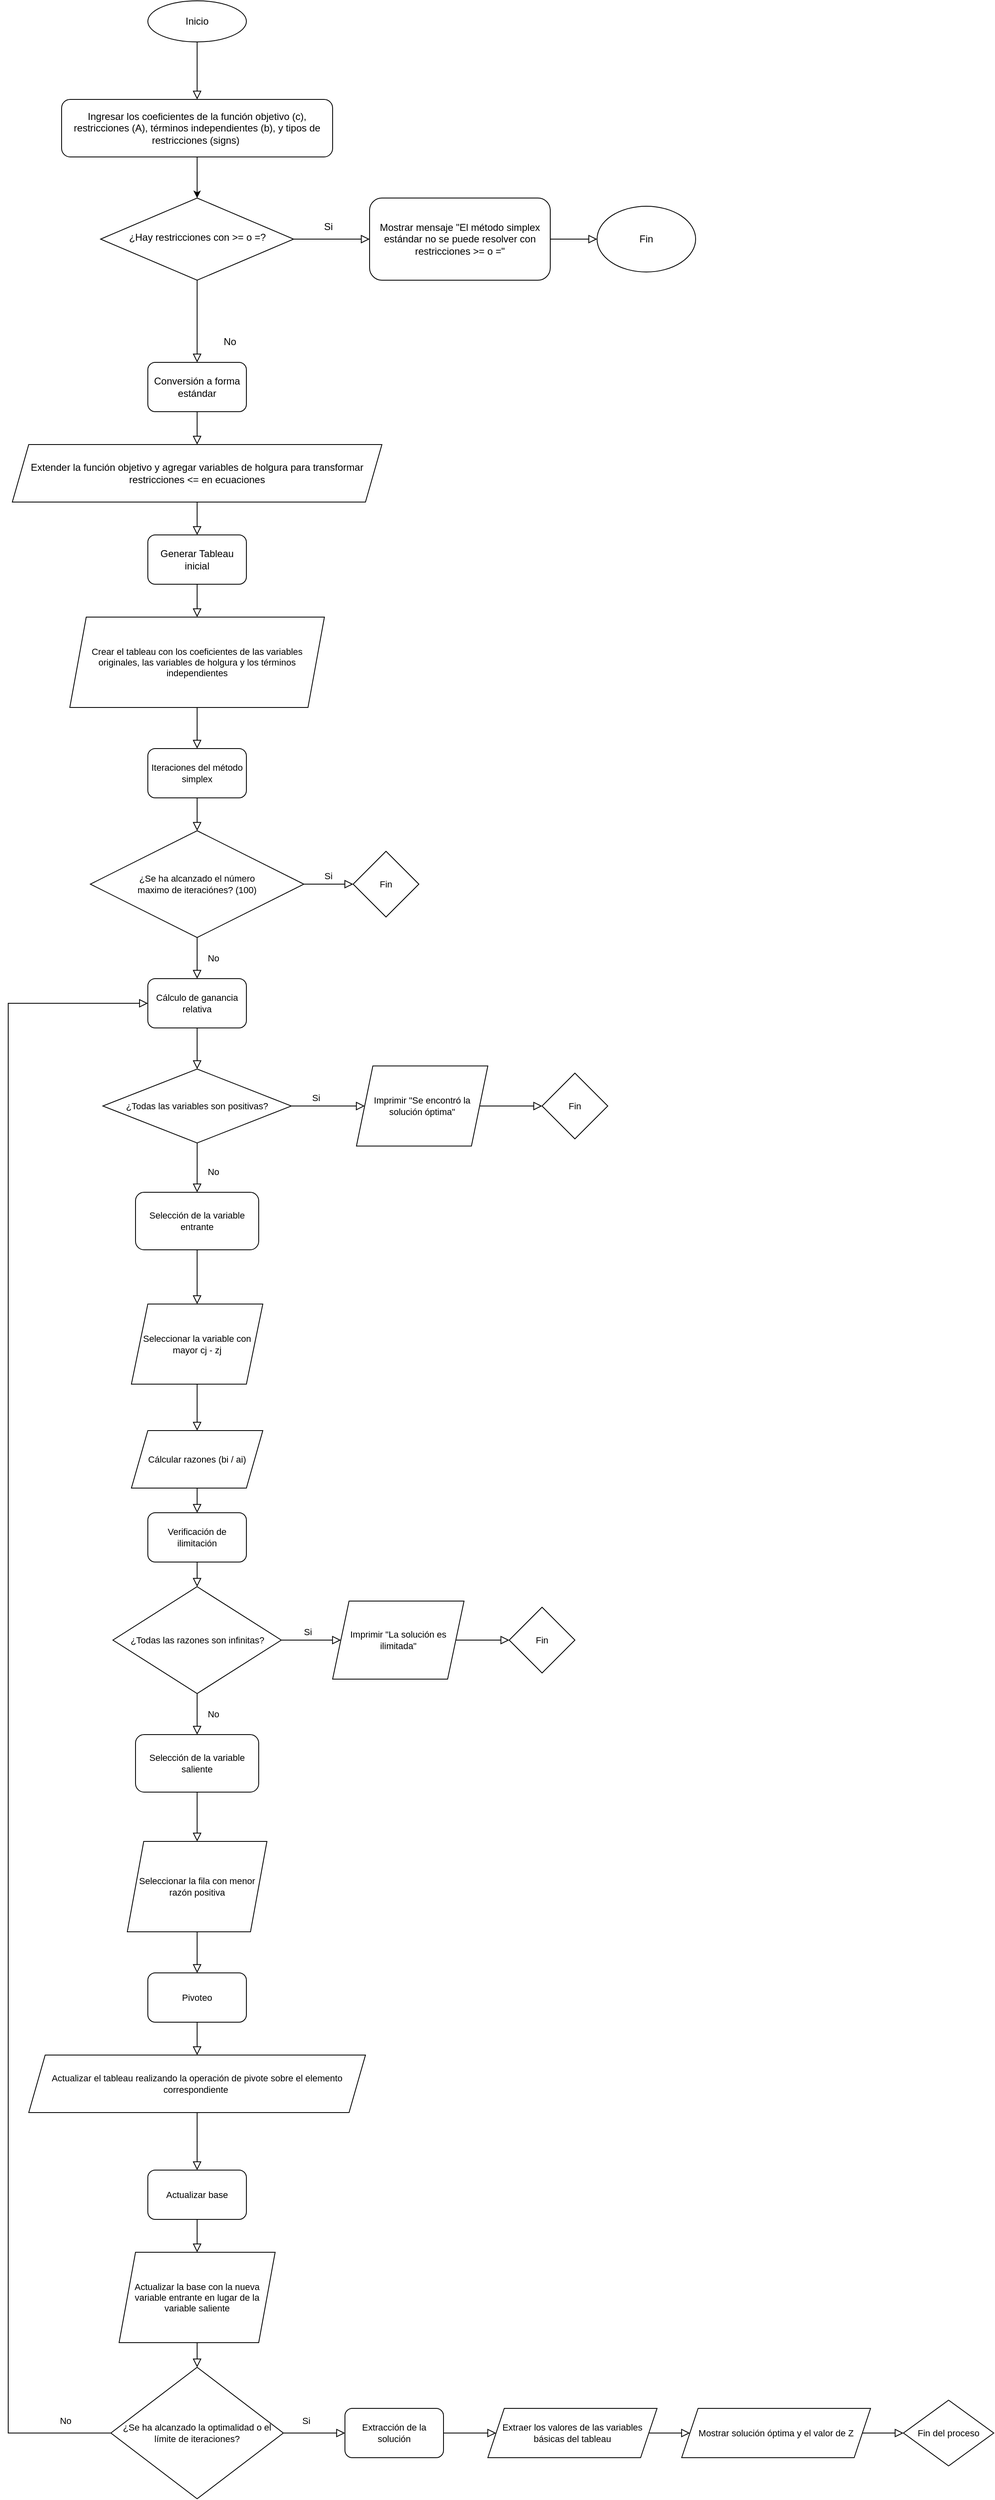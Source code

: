 <mxfile version="24.7.16">
  <diagram id="C5RBs43oDa-KdzZeNtuy" name="Page-1">
    <mxGraphModel dx="1504" dy="1108" grid="1" gridSize="10" guides="1" tooltips="1" connect="1" arrows="1" fold="1" page="1" pageScale="1" pageWidth="827" pageHeight="1169" math="0" shadow="0">
      <root>
        <mxCell id="WIyWlLk6GJQsqaUBKTNV-0" />
        <mxCell id="WIyWlLk6GJQsqaUBKTNV-1" parent="WIyWlLk6GJQsqaUBKTNV-0" />
        <mxCell id="WIyWlLk6GJQsqaUBKTNV-2" value="" style="rounded=0;html=1;jettySize=auto;orthogonalLoop=1;fontSize=11;endArrow=block;endFill=0;endSize=8;strokeWidth=1;shadow=0;labelBackgroundColor=none;edgeStyle=orthogonalEdgeStyle;exitX=0.5;exitY=1;exitDx=0;exitDy=0;" parent="WIyWlLk6GJQsqaUBKTNV-1" source="8oeeknY7nhdR1By7YojH-1" target="WIyWlLk6GJQsqaUBKTNV-7" edge="1">
          <mxGeometry relative="1" as="geometry">
            <mxPoint x="350" y="40" as="sourcePoint" />
            <mxPoint x="350" y="190.0" as="targetPoint" />
          </mxGeometry>
        </mxCell>
        <mxCell id="8oeeknY7nhdR1By7YojH-6" style="edgeStyle=orthogonalEdgeStyle;rounded=0;orthogonalLoop=1;jettySize=auto;html=1;entryX=0.5;entryY=0;entryDx=0;entryDy=0;shadow=0;strokeColor=default;strokeWidth=1;align=center;verticalAlign=middle;fontFamily=Helvetica;fontSize=11;fontColor=default;labelBackgroundColor=none;endArrow=block;endFill=0;endSize=8;" edge="1" parent="WIyWlLk6GJQsqaUBKTNV-1" source="WIyWlLk6GJQsqaUBKTNV-6" target="8oeeknY7nhdR1By7YojH-5">
          <mxGeometry relative="1" as="geometry" />
        </mxCell>
        <mxCell id="8oeeknY7nhdR1By7YojH-8" style="edgeStyle=orthogonalEdgeStyle;rounded=0;orthogonalLoop=1;jettySize=auto;html=1;entryX=0;entryY=0.5;entryDx=0;entryDy=0;shadow=0;strokeColor=default;strokeWidth=1;align=center;verticalAlign=middle;fontFamily=Helvetica;fontSize=11;fontColor=default;labelBackgroundColor=none;endArrow=block;endFill=0;endSize=8;" edge="1" parent="WIyWlLk6GJQsqaUBKTNV-1" source="WIyWlLk6GJQsqaUBKTNV-6" target="8oeeknY7nhdR1By7YojH-7">
          <mxGeometry relative="1" as="geometry" />
        </mxCell>
        <mxCell id="WIyWlLk6GJQsqaUBKTNV-6" value="¿Hay restricciones con &amp;gt;= o =?" style="rhombus;whiteSpace=wrap;html=1;shadow=0;fontFamily=Helvetica;fontSize=12;align=center;strokeWidth=1;spacing=6;spacingTop=-4;" parent="WIyWlLk6GJQsqaUBKTNV-1" vertex="1">
          <mxGeometry x="102.5" y="310" width="235" height="100" as="geometry" />
        </mxCell>
        <mxCell id="8oeeknY7nhdR1By7YojH-4" style="edgeStyle=orthogonalEdgeStyle;rounded=0;orthogonalLoop=1;jettySize=auto;html=1;entryX=0.5;entryY=0;entryDx=0;entryDy=0;" edge="1" parent="WIyWlLk6GJQsqaUBKTNV-1" source="WIyWlLk6GJQsqaUBKTNV-7" target="WIyWlLk6GJQsqaUBKTNV-6">
          <mxGeometry relative="1" as="geometry" />
        </mxCell>
        <mxCell id="WIyWlLk6GJQsqaUBKTNV-7" value="Ingresar los coeficientes de la función objetivo (c), restricciones (A), términos independientes (b), y tipos de restricciones (signs)&amp;nbsp;" style="rounded=1;whiteSpace=wrap;html=1;fontSize=12;glass=0;strokeWidth=1;shadow=0;" parent="WIyWlLk6GJQsqaUBKTNV-1" vertex="1">
          <mxGeometry x="55" y="190" width="330" height="70" as="geometry" />
        </mxCell>
        <mxCell id="8oeeknY7nhdR1By7YojH-1" value="Inicio" style="ellipse;whiteSpace=wrap;html=1;" vertex="1" parent="WIyWlLk6GJQsqaUBKTNV-1">
          <mxGeometry x="160" y="70" width="120" height="50" as="geometry" />
        </mxCell>
        <mxCell id="8oeeknY7nhdR1By7YojH-15" style="edgeStyle=orthogonalEdgeStyle;rounded=0;orthogonalLoop=1;jettySize=auto;html=1;shadow=0;strokeColor=default;strokeWidth=1;align=center;verticalAlign=middle;fontFamily=Helvetica;fontSize=11;fontColor=default;labelBackgroundColor=none;endArrow=block;endFill=0;endSize=8;" edge="1" parent="WIyWlLk6GJQsqaUBKTNV-1" source="8oeeknY7nhdR1By7YojH-5" target="8oeeknY7nhdR1By7YojH-16">
          <mxGeometry relative="1" as="geometry">
            <mxPoint x="220" y="640" as="targetPoint" />
          </mxGeometry>
        </mxCell>
        <mxCell id="8oeeknY7nhdR1By7YojH-5" value="Conversión a forma estándar" style="rounded=1;whiteSpace=wrap;html=1;" vertex="1" parent="WIyWlLk6GJQsqaUBKTNV-1">
          <mxGeometry x="160" y="510" width="120" height="60" as="geometry" />
        </mxCell>
        <mxCell id="8oeeknY7nhdR1By7YojH-11" style="edgeStyle=orthogonalEdgeStyle;rounded=0;orthogonalLoop=1;jettySize=auto;html=1;shadow=0;strokeColor=default;strokeWidth=1;align=center;verticalAlign=middle;fontFamily=Helvetica;fontSize=11;fontColor=default;labelBackgroundColor=none;endArrow=block;endFill=0;endSize=8;" edge="1" parent="WIyWlLk6GJQsqaUBKTNV-1" source="8oeeknY7nhdR1By7YojH-7" target="8oeeknY7nhdR1By7YojH-13">
          <mxGeometry relative="1" as="geometry">
            <mxPoint x="730.0" y="360" as="targetPoint" />
          </mxGeometry>
        </mxCell>
        <mxCell id="8oeeknY7nhdR1By7YojH-7" value="Mostrar mensaje &quot;El método simplex estándar no se puede resolver con restricciones &amp;gt;= o =&quot;" style="rounded=1;whiteSpace=wrap;html=1;" vertex="1" parent="WIyWlLk6GJQsqaUBKTNV-1">
          <mxGeometry x="430" y="310" width="220" height="100" as="geometry" />
        </mxCell>
        <mxCell id="8oeeknY7nhdR1By7YojH-9" value="Si" style="text;html=1;align=center;verticalAlign=middle;whiteSpace=wrap;rounded=0;" vertex="1" parent="WIyWlLk6GJQsqaUBKTNV-1">
          <mxGeometry x="350" y="330" width="60" height="30" as="geometry" />
        </mxCell>
        <mxCell id="8oeeknY7nhdR1By7YojH-10" value="No" style="text;html=1;align=center;verticalAlign=middle;whiteSpace=wrap;rounded=0;" vertex="1" parent="WIyWlLk6GJQsqaUBKTNV-1">
          <mxGeometry x="230" y="470" width="60" height="30" as="geometry" />
        </mxCell>
        <mxCell id="8oeeknY7nhdR1By7YojH-13" value="Fin" style="ellipse;whiteSpace=wrap;html=1;" vertex="1" parent="WIyWlLk6GJQsqaUBKTNV-1">
          <mxGeometry x="707.0" y="320" width="120" height="80" as="geometry" />
        </mxCell>
        <mxCell id="8oeeknY7nhdR1By7YojH-17" style="edgeStyle=orthogonalEdgeStyle;rounded=0;orthogonalLoop=1;jettySize=auto;html=1;shadow=0;strokeColor=default;strokeWidth=1;align=center;verticalAlign=middle;fontFamily=Helvetica;fontSize=11;fontColor=default;labelBackgroundColor=none;endArrow=block;endFill=0;endSize=8;" edge="1" parent="WIyWlLk6GJQsqaUBKTNV-1" source="8oeeknY7nhdR1By7YojH-16" target="8oeeknY7nhdR1By7YojH-18">
          <mxGeometry relative="1" as="geometry">
            <mxPoint x="220" y="740" as="targetPoint" />
          </mxGeometry>
        </mxCell>
        <mxCell id="8oeeknY7nhdR1By7YojH-16" value="Extender la función objetivo y agregar variables de holgura para transformar restricciones &amp;lt;= en ecuaciones" style="shape=parallelogram;perimeter=parallelogramPerimeter;whiteSpace=wrap;html=1;fixedSize=1;" vertex="1" parent="WIyWlLk6GJQsqaUBKTNV-1">
          <mxGeometry x="-5" y="610" width="450" height="70" as="geometry" />
        </mxCell>
        <mxCell id="8oeeknY7nhdR1By7YojH-19" style="edgeStyle=orthogonalEdgeStyle;rounded=0;orthogonalLoop=1;jettySize=auto;html=1;shadow=0;strokeColor=default;strokeWidth=1;align=center;verticalAlign=middle;fontFamily=Helvetica;fontSize=11;fontColor=default;labelBackgroundColor=none;endArrow=block;endFill=0;endSize=8;" edge="1" parent="WIyWlLk6GJQsqaUBKTNV-1" source="8oeeknY7nhdR1By7YojH-18" target="8oeeknY7nhdR1By7YojH-20">
          <mxGeometry relative="1" as="geometry">
            <mxPoint x="220" y="830" as="targetPoint" />
          </mxGeometry>
        </mxCell>
        <mxCell id="8oeeknY7nhdR1By7YojH-18" value="Generar Tableau inicial" style="rounded=1;whiteSpace=wrap;html=1;" vertex="1" parent="WIyWlLk6GJQsqaUBKTNV-1">
          <mxGeometry x="160" y="720" width="120" height="60" as="geometry" />
        </mxCell>
        <mxCell id="8oeeknY7nhdR1By7YojH-21" style="edgeStyle=orthogonalEdgeStyle;shape=connector;rounded=0;orthogonalLoop=1;jettySize=auto;html=1;shadow=0;strokeColor=default;strokeWidth=1;align=center;verticalAlign=middle;fontFamily=Helvetica;fontSize=11;fontColor=default;labelBackgroundColor=none;endArrow=block;endFill=0;endSize=8;" edge="1" parent="WIyWlLk6GJQsqaUBKTNV-1" source="8oeeknY7nhdR1By7YojH-20" target="8oeeknY7nhdR1By7YojH-22">
          <mxGeometry relative="1" as="geometry">
            <mxPoint x="220" y="1010" as="targetPoint" />
          </mxGeometry>
        </mxCell>
        <mxCell id="8oeeknY7nhdR1By7YojH-20" value="Crear el tableau con los coeficientes de las variables originales, las variables de holgura y los términos independientes" style="shape=parallelogram;perimeter=parallelogramPerimeter;whiteSpace=wrap;html=1;fixedSize=1;fontFamily=Helvetica;fontSize=11;fontColor=default;labelBackgroundColor=none;" vertex="1" parent="WIyWlLk6GJQsqaUBKTNV-1">
          <mxGeometry x="65" y="820" width="310" height="110" as="geometry" />
        </mxCell>
        <mxCell id="8oeeknY7nhdR1By7YojH-23" style="edgeStyle=orthogonalEdgeStyle;shape=connector;rounded=0;orthogonalLoop=1;jettySize=auto;html=1;shadow=0;strokeColor=default;strokeWidth=1;align=center;verticalAlign=middle;fontFamily=Helvetica;fontSize=11;fontColor=default;labelBackgroundColor=none;endArrow=block;endFill=0;endSize=8;" edge="1" parent="WIyWlLk6GJQsqaUBKTNV-1" source="8oeeknY7nhdR1By7YojH-22" target="8oeeknY7nhdR1By7YojH-24">
          <mxGeometry relative="1" as="geometry">
            <mxPoint x="220" y="1120" as="targetPoint" />
          </mxGeometry>
        </mxCell>
        <mxCell id="8oeeknY7nhdR1By7YojH-22" value="Iteraciones del método simplex" style="rounded=1;whiteSpace=wrap;html=1;fontFamily=Helvetica;fontSize=11;fontColor=default;labelBackgroundColor=none;" vertex="1" parent="WIyWlLk6GJQsqaUBKTNV-1">
          <mxGeometry x="160" y="980" width="120" height="60" as="geometry" />
        </mxCell>
        <mxCell id="8oeeknY7nhdR1By7YojH-25" style="edgeStyle=orthogonalEdgeStyle;shape=connector;rounded=0;orthogonalLoop=1;jettySize=auto;html=1;shadow=0;strokeColor=default;strokeWidth=1;align=center;verticalAlign=middle;fontFamily=Helvetica;fontSize=11;fontColor=default;labelBackgroundColor=none;endArrow=block;endFill=0;endSize=8;" edge="1" parent="WIyWlLk6GJQsqaUBKTNV-1" source="8oeeknY7nhdR1By7YojH-24" target="8oeeknY7nhdR1By7YojH-27">
          <mxGeometry relative="1" as="geometry">
            <mxPoint x="450" y="1145" as="targetPoint" />
          </mxGeometry>
        </mxCell>
        <mxCell id="8oeeknY7nhdR1By7YojH-29" style="edgeStyle=orthogonalEdgeStyle;shape=connector;rounded=0;orthogonalLoop=1;jettySize=auto;html=1;shadow=0;strokeColor=default;strokeWidth=1;align=center;verticalAlign=middle;fontFamily=Helvetica;fontSize=11;fontColor=default;labelBackgroundColor=none;endArrow=block;endFill=0;endSize=8;" edge="1" parent="WIyWlLk6GJQsqaUBKTNV-1" source="8oeeknY7nhdR1By7YojH-24" target="8oeeknY7nhdR1By7YojH-30">
          <mxGeometry relative="1" as="geometry">
            <mxPoint x="220" y="1290" as="targetPoint" />
          </mxGeometry>
        </mxCell>
        <mxCell id="8oeeknY7nhdR1By7YojH-24" value="¿Se ha alcanzado el número maximo&lt;span style=&quot;white-space: pre;&quot;&gt;&amp;nbsp;de iteraciónes? (100)&lt;/span&gt;" style="rhombus;whiteSpace=wrap;html=1;fontFamily=Helvetica;fontSize=11;fontColor=default;labelBackgroundColor=none;" vertex="1" parent="WIyWlLk6GJQsqaUBKTNV-1">
          <mxGeometry x="90" y="1080" width="260" height="130" as="geometry" />
        </mxCell>
        <mxCell id="8oeeknY7nhdR1By7YojH-27" value="Fin" style="rhombus;whiteSpace=wrap;html=1;fontFamily=Helvetica;fontSize=11;fontColor=default;labelBackgroundColor=none;" vertex="1" parent="WIyWlLk6GJQsqaUBKTNV-1">
          <mxGeometry x="410" y="1105" width="80" height="80" as="geometry" />
        </mxCell>
        <mxCell id="8oeeknY7nhdR1By7YojH-28" value="Si" style="text;html=1;align=center;verticalAlign=middle;whiteSpace=wrap;rounded=0;fontFamily=Helvetica;fontSize=11;fontColor=default;labelBackgroundColor=none;" vertex="1" parent="WIyWlLk6GJQsqaUBKTNV-1">
          <mxGeometry x="350" y="1120" width="60" height="30" as="geometry" />
        </mxCell>
        <mxCell id="8oeeknY7nhdR1By7YojH-32" style="edgeStyle=orthogonalEdgeStyle;shape=connector;rounded=0;orthogonalLoop=1;jettySize=auto;html=1;exitX=0.5;exitY=1;exitDx=0;exitDy=0;shadow=0;strokeColor=default;strokeWidth=1;align=center;verticalAlign=middle;fontFamily=Helvetica;fontSize=11;fontColor=default;labelBackgroundColor=none;endArrow=block;endFill=0;endSize=8;" edge="1" parent="WIyWlLk6GJQsqaUBKTNV-1" source="8oeeknY7nhdR1By7YojH-30" target="8oeeknY7nhdR1By7YojH-33">
          <mxGeometry relative="1" as="geometry">
            <mxPoint x="220.5" y="1390" as="targetPoint" />
          </mxGeometry>
        </mxCell>
        <mxCell id="8oeeknY7nhdR1By7YojH-30" value="Cálculo de ganancia relativa" style="rounded=1;whiteSpace=wrap;html=1;fontFamily=Helvetica;fontSize=11;fontColor=default;labelBackgroundColor=none;" vertex="1" parent="WIyWlLk6GJQsqaUBKTNV-1">
          <mxGeometry x="160" y="1260" width="120" height="60" as="geometry" />
        </mxCell>
        <mxCell id="8oeeknY7nhdR1By7YojH-31" value="No" style="text;html=1;align=center;verticalAlign=middle;whiteSpace=wrap;rounded=0;fontFamily=Helvetica;fontSize=11;fontColor=default;labelBackgroundColor=none;" vertex="1" parent="WIyWlLk6GJQsqaUBKTNV-1">
          <mxGeometry x="210" y="1220" width="60" height="30" as="geometry" />
        </mxCell>
        <mxCell id="8oeeknY7nhdR1By7YojH-34" style="edgeStyle=orthogonalEdgeStyle;shape=connector;rounded=0;orthogonalLoop=1;jettySize=auto;html=1;shadow=0;strokeColor=default;strokeWidth=1;align=center;verticalAlign=middle;fontFamily=Helvetica;fontSize=11;fontColor=default;labelBackgroundColor=none;endArrow=block;endFill=0;endSize=8;" edge="1" parent="WIyWlLk6GJQsqaUBKTNV-1" source="8oeeknY7nhdR1By7YojH-33" target="8oeeknY7nhdR1By7YojH-38">
          <mxGeometry relative="1" as="geometry">
            <mxPoint x="410" y="1415" as="targetPoint" />
          </mxGeometry>
        </mxCell>
        <mxCell id="8oeeknY7nhdR1By7YojH-35" style="edgeStyle=orthogonalEdgeStyle;shape=connector;rounded=0;orthogonalLoop=1;jettySize=auto;html=1;shadow=0;strokeColor=default;strokeWidth=1;align=center;verticalAlign=middle;fontFamily=Helvetica;fontSize=11;fontColor=default;labelBackgroundColor=none;endArrow=block;endFill=0;endSize=8;" edge="1" parent="WIyWlLk6GJQsqaUBKTNV-1" source="8oeeknY7nhdR1By7YojH-33" target="8oeeknY7nhdR1By7YojH-42">
          <mxGeometry relative="1" as="geometry">
            <mxPoint x="220.0" y="1530" as="targetPoint" />
          </mxGeometry>
        </mxCell>
        <mxCell id="8oeeknY7nhdR1By7YojH-33" value="¿Todas las variables son positivas?" style="rhombus;whiteSpace=wrap;html=1;fontFamily=Helvetica;fontSize=11;fontColor=default;labelBackgroundColor=none;" vertex="1" parent="WIyWlLk6GJQsqaUBKTNV-1">
          <mxGeometry x="105.25" y="1370" width="229.5" height="90" as="geometry" />
        </mxCell>
        <mxCell id="8oeeknY7nhdR1By7YojH-36" value="Si" style="text;html=1;align=center;verticalAlign=middle;whiteSpace=wrap;rounded=0;fontFamily=Helvetica;fontSize=11;fontColor=default;labelBackgroundColor=none;" vertex="1" parent="WIyWlLk6GJQsqaUBKTNV-1">
          <mxGeometry x="334.75" y="1390" width="60" height="30" as="geometry" />
        </mxCell>
        <mxCell id="8oeeknY7nhdR1By7YojH-37" value="No" style="text;html=1;align=center;verticalAlign=middle;whiteSpace=wrap;rounded=0;fontFamily=Helvetica;fontSize=11;fontColor=default;labelBackgroundColor=none;" vertex="1" parent="WIyWlLk6GJQsqaUBKTNV-1">
          <mxGeometry x="210" y="1480" width="60" height="30" as="geometry" />
        </mxCell>
        <mxCell id="8oeeknY7nhdR1By7YojH-39" style="edgeStyle=orthogonalEdgeStyle;shape=connector;rounded=0;orthogonalLoop=1;jettySize=auto;html=1;shadow=0;strokeColor=default;strokeWidth=1;align=center;verticalAlign=middle;fontFamily=Helvetica;fontSize=11;fontColor=default;labelBackgroundColor=none;endArrow=block;endFill=0;endSize=8;entryX=0;entryY=0.5;entryDx=0;entryDy=0;" edge="1" parent="WIyWlLk6GJQsqaUBKTNV-1" source="8oeeknY7nhdR1By7YojH-38" target="8oeeknY7nhdR1By7YojH-40">
          <mxGeometry relative="1" as="geometry">
            <mxPoint x="640" y="1415" as="targetPoint" />
          </mxGeometry>
        </mxCell>
        <mxCell id="8oeeknY7nhdR1By7YojH-38" value="Imprimir &quot;Se encontró la solución óptima&quot;" style="shape=parallelogram;perimeter=parallelogramPerimeter;whiteSpace=wrap;html=1;fixedSize=1;fontFamily=Helvetica;fontSize=11;fontColor=default;labelBackgroundColor=none;" vertex="1" parent="WIyWlLk6GJQsqaUBKTNV-1">
          <mxGeometry x="414" y="1366.25" width="160" height="97.5" as="geometry" />
        </mxCell>
        <mxCell id="8oeeknY7nhdR1By7YojH-40" value="Fin" style="rhombus;whiteSpace=wrap;html=1;fontFamily=Helvetica;fontSize=11;fontColor=default;labelBackgroundColor=none;" vertex="1" parent="WIyWlLk6GJQsqaUBKTNV-1">
          <mxGeometry x="640" y="1375" width="80" height="80" as="geometry" />
        </mxCell>
        <mxCell id="8oeeknY7nhdR1By7YojH-44" style="edgeStyle=orthogonalEdgeStyle;shape=connector;rounded=0;orthogonalLoop=1;jettySize=auto;html=1;shadow=0;strokeColor=default;strokeWidth=1;align=center;verticalAlign=middle;fontFamily=Helvetica;fontSize=11;fontColor=default;labelBackgroundColor=none;endArrow=block;endFill=0;endSize=8;" edge="1" parent="WIyWlLk6GJQsqaUBKTNV-1" source="8oeeknY7nhdR1By7YojH-42" target="8oeeknY7nhdR1By7YojH-43">
          <mxGeometry relative="1" as="geometry" />
        </mxCell>
        <mxCell id="8oeeknY7nhdR1By7YojH-42" value="Selección de la variable entrante" style="rounded=1;whiteSpace=wrap;html=1;fontFamily=Helvetica;fontSize=11;fontColor=default;labelBackgroundColor=none;" vertex="1" parent="WIyWlLk6GJQsqaUBKTNV-1">
          <mxGeometry x="145" y="1520" width="150" height="70" as="geometry" />
        </mxCell>
        <mxCell id="8oeeknY7nhdR1By7YojH-45" style="edgeStyle=orthogonalEdgeStyle;shape=connector;rounded=0;orthogonalLoop=1;jettySize=auto;html=1;shadow=0;strokeColor=default;strokeWidth=1;align=center;verticalAlign=middle;fontFamily=Helvetica;fontSize=11;fontColor=default;labelBackgroundColor=none;endArrow=block;endFill=0;endSize=8;entryX=0.5;entryY=0;entryDx=0;entryDy=0;" edge="1" parent="WIyWlLk6GJQsqaUBKTNV-1" source="8oeeknY7nhdR1By7YojH-43" target="8oeeknY7nhdR1By7YojH-46">
          <mxGeometry relative="1" as="geometry">
            <mxPoint x="220" y="1840" as="targetPoint" />
          </mxGeometry>
        </mxCell>
        <mxCell id="8oeeknY7nhdR1By7YojH-43" value="Seleccionar la variable con mayor cj - zj" style="shape=parallelogram;perimeter=parallelogramPerimeter;whiteSpace=wrap;html=1;fixedSize=1;fontFamily=Helvetica;fontSize=11;fontColor=default;labelBackgroundColor=none;" vertex="1" parent="WIyWlLk6GJQsqaUBKTNV-1">
          <mxGeometry x="140" y="1656" width="160" height="97.5" as="geometry" />
        </mxCell>
        <mxCell id="8oeeknY7nhdR1By7YojH-47" style="edgeStyle=orthogonalEdgeStyle;shape=connector;rounded=0;orthogonalLoop=1;jettySize=auto;html=1;shadow=0;strokeColor=default;strokeWidth=1;align=center;verticalAlign=middle;fontFamily=Helvetica;fontSize=11;fontColor=default;labelBackgroundColor=none;endArrow=block;endFill=0;endSize=8;" edge="1" parent="WIyWlLk6GJQsqaUBKTNV-1" source="8oeeknY7nhdR1By7YojH-46" target="8oeeknY7nhdR1By7YojH-49">
          <mxGeometry relative="1" as="geometry">
            <mxPoint x="220" y="1940" as="targetPoint" />
          </mxGeometry>
        </mxCell>
        <mxCell id="8oeeknY7nhdR1By7YojH-46" value="Cálcular razones (bi / ai)" style="shape=parallelogram;perimeter=parallelogramPerimeter;whiteSpace=wrap;html=1;fixedSize=1;fontFamily=Helvetica;fontSize=11;fontColor=default;labelBackgroundColor=none;" vertex="1" parent="WIyWlLk6GJQsqaUBKTNV-1">
          <mxGeometry x="140" y="1810" width="160" height="70" as="geometry" />
        </mxCell>
        <mxCell id="8oeeknY7nhdR1By7YojH-50" style="edgeStyle=orthogonalEdgeStyle;shape=connector;rounded=0;orthogonalLoop=1;jettySize=auto;html=1;shadow=0;strokeColor=default;strokeWidth=1;align=center;verticalAlign=middle;fontFamily=Helvetica;fontSize=11;fontColor=default;labelBackgroundColor=none;endArrow=block;endFill=0;endSize=8;" edge="1" parent="WIyWlLk6GJQsqaUBKTNV-1" source="8oeeknY7nhdR1By7YojH-49" target="8oeeknY7nhdR1By7YojH-51">
          <mxGeometry relative="1" as="geometry">
            <mxPoint x="220" y="2030" as="targetPoint" />
          </mxGeometry>
        </mxCell>
        <mxCell id="8oeeknY7nhdR1By7YojH-49" value="Verificación de ilimitación" style="rounded=1;whiteSpace=wrap;html=1;fontFamily=Helvetica;fontSize=11;fontColor=default;labelBackgroundColor=none;" vertex="1" parent="WIyWlLk6GJQsqaUBKTNV-1">
          <mxGeometry x="160" y="1910" width="120" height="60" as="geometry" />
        </mxCell>
        <mxCell id="8oeeknY7nhdR1By7YojH-52" style="edgeStyle=orthogonalEdgeStyle;shape=connector;rounded=0;orthogonalLoop=1;jettySize=auto;html=1;shadow=0;strokeColor=default;strokeWidth=1;align=center;verticalAlign=middle;fontFamily=Helvetica;fontSize=11;fontColor=default;labelBackgroundColor=none;endArrow=block;endFill=0;endSize=8;entryX=0;entryY=0.5;entryDx=0;entryDy=0;" edge="1" parent="WIyWlLk6GJQsqaUBKTNV-1" source="8oeeknY7nhdR1By7YojH-51" target="8oeeknY7nhdR1By7YojH-56">
          <mxGeometry relative="1" as="geometry">
            <mxPoint x="400" y="2065" as="targetPoint" />
          </mxGeometry>
        </mxCell>
        <mxCell id="8oeeknY7nhdR1By7YojH-53" style="edgeStyle=orthogonalEdgeStyle;shape=connector;rounded=0;orthogonalLoop=1;jettySize=auto;html=1;shadow=0;strokeColor=default;strokeWidth=1;align=center;verticalAlign=middle;fontFamily=Helvetica;fontSize=11;fontColor=default;labelBackgroundColor=none;endArrow=block;endFill=0;endSize=8;" edge="1" parent="WIyWlLk6GJQsqaUBKTNV-1" source="8oeeknY7nhdR1By7YojH-51" target="8oeeknY7nhdR1By7YojH-59">
          <mxGeometry relative="1" as="geometry">
            <mxPoint x="220" y="2190" as="targetPoint" />
          </mxGeometry>
        </mxCell>
        <mxCell id="8oeeknY7nhdR1By7YojH-51" value="¿Todas las razones son infinitas?" style="rhombus;whiteSpace=wrap;html=1;fontFamily=Helvetica;fontSize=11;fontColor=default;labelBackgroundColor=none;" vertex="1" parent="WIyWlLk6GJQsqaUBKTNV-1">
          <mxGeometry x="117.5" y="2000" width="205" height="130" as="geometry" />
        </mxCell>
        <mxCell id="8oeeknY7nhdR1By7YojH-54" value="Si" style="text;html=1;align=center;verticalAlign=middle;whiteSpace=wrap;rounded=0;fontFamily=Helvetica;fontSize=11;fontColor=default;labelBackgroundColor=none;" vertex="1" parent="WIyWlLk6GJQsqaUBKTNV-1">
          <mxGeometry x="325" y="2040" width="60" height="30" as="geometry" />
        </mxCell>
        <mxCell id="8oeeknY7nhdR1By7YojH-55" value="No" style="text;html=1;align=center;verticalAlign=middle;whiteSpace=wrap;rounded=0;fontFamily=Helvetica;fontSize=11;fontColor=default;labelBackgroundColor=none;" vertex="1" parent="WIyWlLk6GJQsqaUBKTNV-1">
          <mxGeometry x="210" y="2140" width="60" height="30" as="geometry" />
        </mxCell>
        <mxCell id="8oeeknY7nhdR1By7YojH-57" style="edgeStyle=orthogonalEdgeStyle;shape=connector;rounded=0;orthogonalLoop=1;jettySize=auto;html=1;shadow=0;strokeColor=default;strokeWidth=1;align=center;verticalAlign=middle;fontFamily=Helvetica;fontSize=11;fontColor=default;labelBackgroundColor=none;endArrow=block;endFill=0;endSize=8;" edge="1" parent="WIyWlLk6GJQsqaUBKTNV-1" source="8oeeknY7nhdR1By7YojH-56" target="8oeeknY7nhdR1By7YojH-58">
          <mxGeometry relative="1" as="geometry">
            <mxPoint x="620" y="2065" as="targetPoint" />
          </mxGeometry>
        </mxCell>
        <mxCell id="8oeeknY7nhdR1By7YojH-56" value="Imprimir &quot;La solución es ilimitada&quot;" style="shape=parallelogram;perimeter=parallelogramPerimeter;whiteSpace=wrap;html=1;fixedSize=1;fontFamily=Helvetica;fontSize=11;fontColor=default;labelBackgroundColor=none;" vertex="1" parent="WIyWlLk6GJQsqaUBKTNV-1">
          <mxGeometry x="385" y="2017.5" width="160" height="95" as="geometry" />
        </mxCell>
        <mxCell id="8oeeknY7nhdR1By7YojH-58" value="Fin" style="rhombus;whiteSpace=wrap;html=1;fontFamily=Helvetica;fontSize=11;fontColor=default;labelBackgroundColor=none;" vertex="1" parent="WIyWlLk6GJQsqaUBKTNV-1">
          <mxGeometry x="600" y="2025" width="80" height="80" as="geometry" />
        </mxCell>
        <mxCell id="8oeeknY7nhdR1By7YojH-60" style="edgeStyle=orthogonalEdgeStyle;shape=connector;rounded=0;orthogonalLoop=1;jettySize=auto;html=1;shadow=0;strokeColor=default;strokeWidth=1;align=center;verticalAlign=middle;fontFamily=Helvetica;fontSize=11;fontColor=default;labelBackgroundColor=none;endArrow=block;endFill=0;endSize=8;" edge="1" parent="WIyWlLk6GJQsqaUBKTNV-1" source="8oeeknY7nhdR1By7YojH-59" target="8oeeknY7nhdR1By7YojH-61">
          <mxGeometry relative="1" as="geometry">
            <mxPoint x="220" y="2330" as="targetPoint" />
          </mxGeometry>
        </mxCell>
        <mxCell id="8oeeknY7nhdR1By7YojH-59" value="Selección de la variable saliente" style="rounded=1;whiteSpace=wrap;html=1;fontFamily=Helvetica;fontSize=11;fontColor=default;labelBackgroundColor=none;" vertex="1" parent="WIyWlLk6GJQsqaUBKTNV-1">
          <mxGeometry x="145" y="2180" width="150" height="70" as="geometry" />
        </mxCell>
        <mxCell id="8oeeknY7nhdR1By7YojH-62" style="edgeStyle=orthogonalEdgeStyle;shape=connector;rounded=0;orthogonalLoop=1;jettySize=auto;html=1;shadow=0;strokeColor=default;strokeWidth=1;align=center;verticalAlign=middle;fontFamily=Helvetica;fontSize=11;fontColor=default;labelBackgroundColor=none;endArrow=block;endFill=0;endSize=8;" edge="1" parent="WIyWlLk6GJQsqaUBKTNV-1" source="8oeeknY7nhdR1By7YojH-61" target="8oeeknY7nhdR1By7YojH-63">
          <mxGeometry relative="1" as="geometry">
            <mxPoint x="220" y="2500" as="targetPoint" />
          </mxGeometry>
        </mxCell>
        <mxCell id="8oeeknY7nhdR1By7YojH-61" value="Seleccionar la fila con menor razón positiva" style="shape=parallelogram;perimeter=parallelogramPerimeter;whiteSpace=wrap;html=1;fixedSize=1;fontFamily=Helvetica;fontSize=11;fontColor=default;labelBackgroundColor=none;" vertex="1" parent="WIyWlLk6GJQsqaUBKTNV-1">
          <mxGeometry x="135" y="2310" width="170" height="110" as="geometry" />
        </mxCell>
        <mxCell id="8oeeknY7nhdR1By7YojH-64" style="edgeStyle=orthogonalEdgeStyle;shape=connector;rounded=0;orthogonalLoop=1;jettySize=auto;html=1;shadow=0;strokeColor=default;strokeWidth=1;align=center;verticalAlign=middle;fontFamily=Helvetica;fontSize=11;fontColor=default;labelBackgroundColor=none;endArrow=block;endFill=0;endSize=8;" edge="1" parent="WIyWlLk6GJQsqaUBKTNV-1" source="8oeeknY7nhdR1By7YojH-63" target="8oeeknY7nhdR1By7YojH-65">
          <mxGeometry relative="1" as="geometry">
            <mxPoint x="220" y="2600" as="targetPoint" />
          </mxGeometry>
        </mxCell>
        <mxCell id="8oeeknY7nhdR1By7YojH-63" value="Pivoteo" style="rounded=1;whiteSpace=wrap;html=1;fontFamily=Helvetica;fontSize=11;fontColor=default;labelBackgroundColor=none;" vertex="1" parent="WIyWlLk6GJQsqaUBKTNV-1">
          <mxGeometry x="160" y="2470" width="120" height="60" as="geometry" />
        </mxCell>
        <mxCell id="8oeeknY7nhdR1By7YojH-68" value="" style="edgeStyle=orthogonalEdgeStyle;shape=connector;rounded=0;orthogonalLoop=1;jettySize=auto;html=1;shadow=0;strokeColor=default;strokeWidth=1;align=center;verticalAlign=middle;fontFamily=Helvetica;fontSize=11;fontColor=default;labelBackgroundColor=none;endArrow=block;endFill=0;endSize=8;" edge="1" parent="WIyWlLk6GJQsqaUBKTNV-1" source="8oeeknY7nhdR1By7YojH-65" target="8oeeknY7nhdR1By7YojH-67">
          <mxGeometry relative="1" as="geometry" />
        </mxCell>
        <mxCell id="8oeeknY7nhdR1By7YojH-65" value="Actualizar el tableau realizando la operación de pivote sobre el elemento correspondiente&amp;nbsp;" style="shape=parallelogram;perimeter=parallelogramPerimeter;whiteSpace=wrap;html=1;fixedSize=1;fontFamily=Helvetica;fontSize=11;fontColor=default;labelBackgroundColor=none;" vertex="1" parent="WIyWlLk6GJQsqaUBKTNV-1">
          <mxGeometry x="15" y="2570" width="410" height="70" as="geometry" />
        </mxCell>
        <mxCell id="8oeeknY7nhdR1By7YojH-69" style="edgeStyle=orthogonalEdgeStyle;shape=connector;rounded=0;orthogonalLoop=1;jettySize=auto;html=1;shadow=0;strokeColor=default;strokeWidth=1;align=center;verticalAlign=middle;fontFamily=Helvetica;fontSize=11;fontColor=default;labelBackgroundColor=none;endArrow=block;endFill=0;endSize=8;" edge="1" parent="WIyWlLk6GJQsqaUBKTNV-1" source="8oeeknY7nhdR1By7YojH-67" target="8oeeknY7nhdR1By7YojH-70">
          <mxGeometry relative="1" as="geometry">
            <mxPoint x="220" y="2830" as="targetPoint" />
          </mxGeometry>
        </mxCell>
        <mxCell id="8oeeknY7nhdR1By7YojH-67" value="Actualizar base" style="whiteSpace=wrap;html=1;fontSize=11;labelBackgroundColor=none;rounded=1;" vertex="1" parent="WIyWlLk6GJQsqaUBKTNV-1">
          <mxGeometry x="160" y="2710" width="120" height="60" as="geometry" />
        </mxCell>
        <mxCell id="8oeeknY7nhdR1By7YojH-74" style="edgeStyle=orthogonalEdgeStyle;shape=connector;rounded=0;orthogonalLoop=1;jettySize=auto;html=1;shadow=0;strokeColor=default;strokeWidth=1;align=center;verticalAlign=middle;fontFamily=Helvetica;fontSize=11;fontColor=default;labelBackgroundColor=none;endArrow=block;endFill=0;endSize=8;" edge="1" parent="WIyWlLk6GJQsqaUBKTNV-1" source="8oeeknY7nhdR1By7YojH-70" target="8oeeknY7nhdR1By7YojH-75">
          <mxGeometry relative="1" as="geometry">
            <mxPoint x="220.0" y="2990" as="targetPoint" />
          </mxGeometry>
        </mxCell>
        <mxCell id="8oeeknY7nhdR1By7YojH-70" value="Actualizar la base con la nueva variable entrante en lugar de la variable saliente" style="shape=parallelogram;perimeter=parallelogramPerimeter;whiteSpace=wrap;html=1;fixedSize=1;fontFamily=Helvetica;fontSize=11;fontColor=default;labelBackgroundColor=none;" vertex="1" parent="WIyWlLk6GJQsqaUBKTNV-1">
          <mxGeometry x="125" y="2810" width="190" height="110" as="geometry" />
        </mxCell>
        <mxCell id="8oeeknY7nhdR1By7YojH-77" style="edgeStyle=orthogonalEdgeStyle;shape=connector;rounded=0;orthogonalLoop=1;jettySize=auto;html=1;entryX=0;entryY=0.5;entryDx=0;entryDy=0;shadow=0;strokeColor=default;strokeWidth=1;align=center;verticalAlign=middle;fontFamily=Helvetica;fontSize=11;fontColor=default;labelBackgroundColor=none;endArrow=block;endFill=0;endSize=8;" edge="1" parent="WIyWlLk6GJQsqaUBKTNV-1" source="8oeeknY7nhdR1By7YojH-75" target="8oeeknY7nhdR1By7YojH-30">
          <mxGeometry relative="1" as="geometry">
            <Array as="points">
              <mxPoint x="-10" y="3030" />
              <mxPoint x="-10" y="1290" />
            </Array>
          </mxGeometry>
        </mxCell>
        <mxCell id="8oeeknY7nhdR1By7YojH-79" style="edgeStyle=orthogonalEdgeStyle;shape=connector;rounded=0;orthogonalLoop=1;jettySize=auto;html=1;shadow=0;strokeColor=default;strokeWidth=1;align=center;verticalAlign=middle;fontFamily=Helvetica;fontSize=11;fontColor=default;labelBackgroundColor=none;endArrow=block;endFill=0;endSize=8;" edge="1" parent="WIyWlLk6GJQsqaUBKTNV-1" source="8oeeknY7nhdR1By7YojH-75" target="8oeeknY7nhdR1By7YojH-80">
          <mxGeometry relative="1" as="geometry">
            <mxPoint x="460" y="3030" as="targetPoint" />
          </mxGeometry>
        </mxCell>
        <mxCell id="8oeeknY7nhdR1By7YojH-75" value="¿Se ha alcanzado la optimalidad o el límite de iteraciones?" style="rhombus;whiteSpace=wrap;html=1;fontFamily=Helvetica;fontSize=11;fontColor=default;labelBackgroundColor=none;" vertex="1" parent="WIyWlLk6GJQsqaUBKTNV-1">
          <mxGeometry x="115" y="2950" width="210" height="160" as="geometry" />
        </mxCell>
        <mxCell id="8oeeknY7nhdR1By7YojH-78" value="No" style="text;html=1;align=center;verticalAlign=middle;whiteSpace=wrap;rounded=0;fontFamily=Helvetica;fontSize=11;fontColor=default;labelBackgroundColor=none;" vertex="1" parent="WIyWlLk6GJQsqaUBKTNV-1">
          <mxGeometry x="30" y="3000" width="60" height="30" as="geometry" />
        </mxCell>
        <mxCell id="8oeeknY7nhdR1By7YojH-81" style="edgeStyle=orthogonalEdgeStyle;shape=connector;rounded=0;orthogonalLoop=1;jettySize=auto;html=1;exitX=1;exitY=0.5;exitDx=0;exitDy=0;shadow=0;strokeColor=default;strokeWidth=1;align=center;verticalAlign=middle;fontFamily=Helvetica;fontSize=11;fontColor=default;labelBackgroundColor=none;endArrow=block;endFill=0;endSize=8;" edge="1" parent="WIyWlLk6GJQsqaUBKTNV-1" source="8oeeknY7nhdR1By7YojH-80" target="8oeeknY7nhdR1By7YojH-82">
          <mxGeometry relative="1" as="geometry">
            <mxPoint x="600" y="3030.421" as="targetPoint" />
          </mxGeometry>
        </mxCell>
        <mxCell id="8oeeknY7nhdR1By7YojH-80" value="Extracción de la solución" style="rounded=1;whiteSpace=wrap;html=1;fontFamily=Helvetica;fontSize=11;fontColor=default;labelBackgroundColor=none;" vertex="1" parent="WIyWlLk6GJQsqaUBKTNV-1">
          <mxGeometry x="400" y="3000" width="120" height="60" as="geometry" />
        </mxCell>
        <mxCell id="8oeeknY7nhdR1By7YojH-84" style="edgeStyle=orthogonalEdgeStyle;shape=connector;rounded=0;orthogonalLoop=1;jettySize=auto;html=1;shadow=0;strokeColor=default;strokeWidth=1;align=center;verticalAlign=middle;fontFamily=Helvetica;fontSize=11;fontColor=default;labelBackgroundColor=none;endArrow=block;endFill=0;endSize=8;" edge="1" parent="WIyWlLk6GJQsqaUBKTNV-1" source="8oeeknY7nhdR1By7YojH-82" target="8oeeknY7nhdR1By7YojH-85">
          <mxGeometry relative="1" as="geometry">
            <mxPoint x="850" y="3030" as="targetPoint" />
          </mxGeometry>
        </mxCell>
        <mxCell id="8oeeknY7nhdR1By7YojH-82" value="Extraer los valores de las variables básicas del tableau" style="shape=parallelogram;perimeter=parallelogramPerimeter;whiteSpace=wrap;html=1;fixedSize=1;fontFamily=Helvetica;fontSize=11;fontColor=default;labelBackgroundColor=none;" vertex="1" parent="WIyWlLk6GJQsqaUBKTNV-1">
          <mxGeometry x="574" y="3000" width="206" height="60" as="geometry" />
        </mxCell>
        <mxCell id="8oeeknY7nhdR1By7YojH-83" value="Si" style="text;html=1;align=center;verticalAlign=middle;whiteSpace=wrap;rounded=0;fontFamily=Helvetica;fontSize=11;fontColor=default;labelBackgroundColor=none;" vertex="1" parent="WIyWlLk6GJQsqaUBKTNV-1">
          <mxGeometry x="322.5" y="3000" width="60" height="30" as="geometry" />
        </mxCell>
        <mxCell id="8oeeknY7nhdR1By7YojH-86" style="edgeStyle=orthogonalEdgeStyle;shape=connector;rounded=0;orthogonalLoop=1;jettySize=auto;html=1;shadow=0;strokeColor=default;strokeWidth=1;align=center;verticalAlign=middle;fontFamily=Helvetica;fontSize=11;fontColor=default;labelBackgroundColor=none;endArrow=block;endFill=0;endSize=8;" edge="1" parent="WIyWlLk6GJQsqaUBKTNV-1" source="8oeeknY7nhdR1By7YojH-85" target="8oeeknY7nhdR1By7YojH-87">
          <mxGeometry relative="1" as="geometry">
            <mxPoint x="1090" y="3030" as="targetPoint" />
          </mxGeometry>
        </mxCell>
        <mxCell id="8oeeknY7nhdR1By7YojH-85" value="Mostrar solución óptima y el valor de Z" style="shape=parallelogram;perimeter=parallelogramPerimeter;whiteSpace=wrap;html=1;fixedSize=1;fontFamily=Helvetica;fontSize=11;fontColor=default;labelBackgroundColor=none;" vertex="1" parent="WIyWlLk6GJQsqaUBKTNV-1">
          <mxGeometry x="810" y="3000" width="230" height="60" as="geometry" />
        </mxCell>
        <mxCell id="8oeeknY7nhdR1By7YojH-87" value="Fin del proceso" style="rhombus;whiteSpace=wrap;html=1;fontFamily=Helvetica;fontSize=11;fontColor=default;labelBackgroundColor=none;" vertex="1" parent="WIyWlLk6GJQsqaUBKTNV-1">
          <mxGeometry x="1080" y="2990" width="110" height="80" as="geometry" />
        </mxCell>
      </root>
    </mxGraphModel>
  </diagram>
</mxfile>

